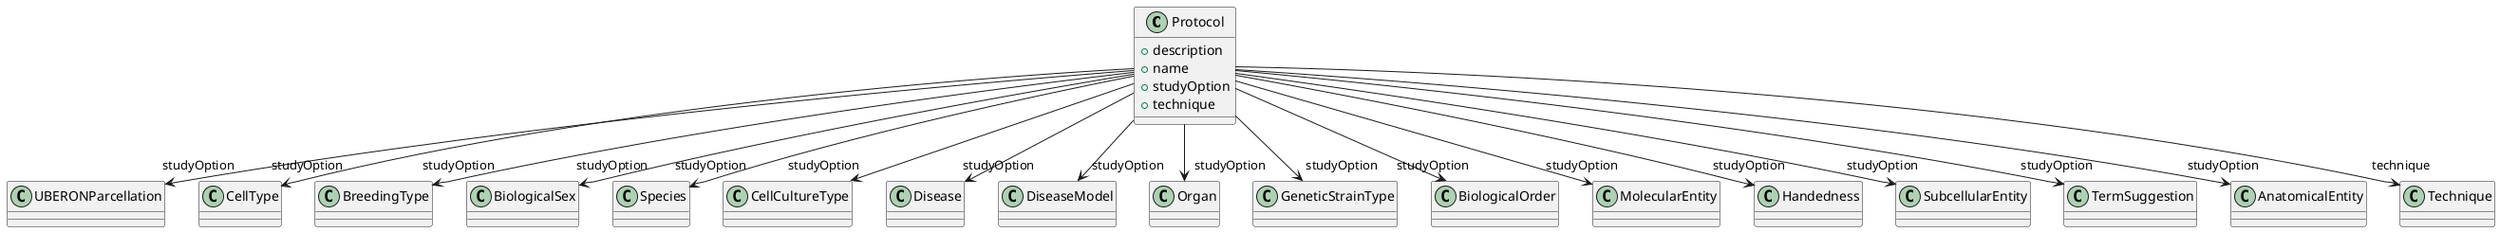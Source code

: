 @startuml
class Protocol {
+description
+name
+studyOption
+technique

}
Protocol -d-> "studyOption" UBERONParcellation
Protocol -d-> "studyOption" CellType
Protocol -d-> "studyOption" BreedingType
Protocol -d-> "studyOption" BiologicalSex
Protocol -d-> "studyOption" Species
Protocol -d-> "studyOption" CellCultureType
Protocol -d-> "studyOption" Disease
Protocol -d-> "studyOption" DiseaseModel
Protocol -d-> "studyOption" Organ
Protocol -d-> "studyOption" GeneticStrainType
Protocol -d-> "studyOption" BiologicalOrder
Protocol -d-> "studyOption" MolecularEntity
Protocol -d-> "studyOption" Handedness
Protocol -d-> "studyOption" SubcellularEntity
Protocol -d-> "studyOption" TermSuggestion
Protocol -d-> "studyOption" AnatomicalEntity
Protocol -d-> "technique" Technique

@enduml